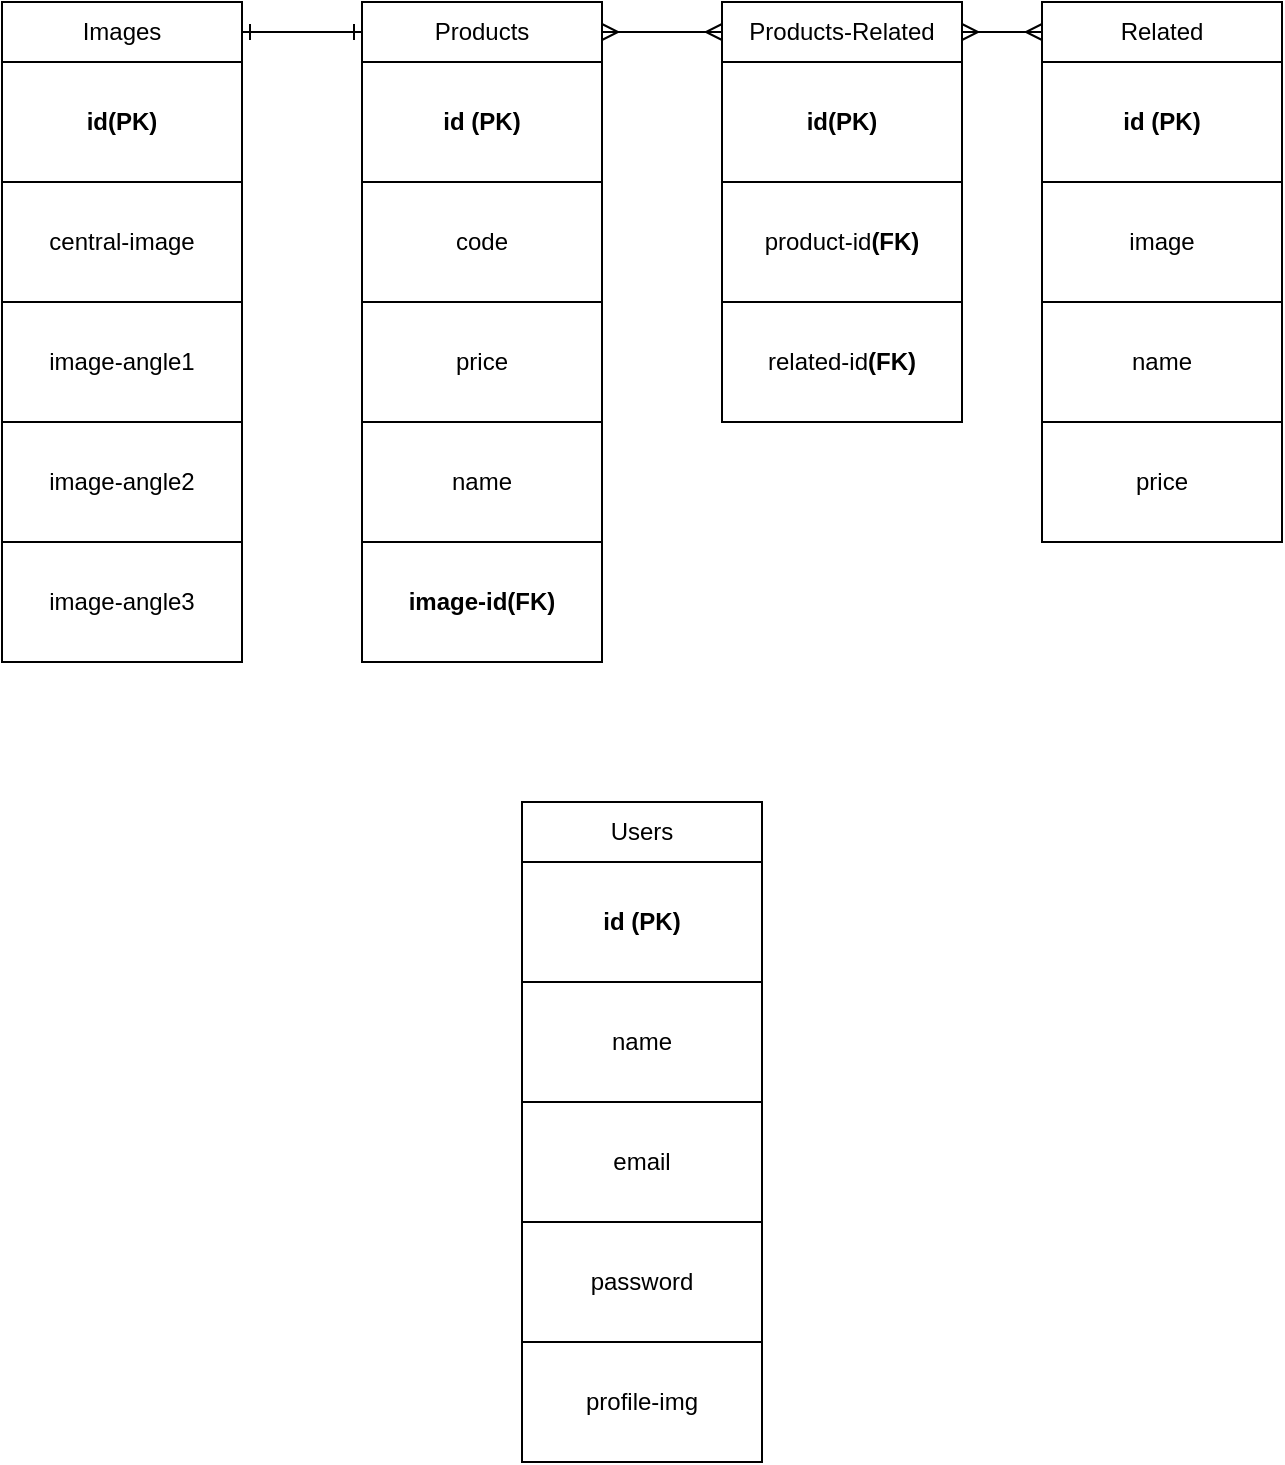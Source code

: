 <mxfile version="21.6.5" type="device">
  <diagram id="R2lEEEUBdFMjLlhIrx00" name="Page-1">
    <mxGraphModel dx="1226" dy="726" grid="1" gridSize="10" guides="1" tooltips="1" connect="1" arrows="1" fold="1" page="1" pageScale="1" pageWidth="850" pageHeight="1100" math="0" shadow="0" extFonts="Permanent Marker^https://fonts.googleapis.com/css?family=Permanent+Marker">
      <root>
        <mxCell id="0" />
        <mxCell id="1" parent="0" />
        <mxCell id="RsQEf2OVepE56iDSXehs-1" value="Users" style="rounded=0;whiteSpace=wrap;html=1;" vertex="1" parent="1">
          <mxGeometry x="390" y="420" width="120" height="30" as="geometry" />
        </mxCell>
        <mxCell id="RsQEf2OVepE56iDSXehs-2" value="&lt;b&gt;id (PK)&lt;/b&gt;" style="rounded=0;whiteSpace=wrap;html=1;" vertex="1" parent="1">
          <mxGeometry x="390" y="450" width="120" height="60" as="geometry" />
        </mxCell>
        <mxCell id="RsQEf2OVepE56iDSXehs-3" value="name" style="rounded=0;whiteSpace=wrap;html=1;" vertex="1" parent="1">
          <mxGeometry x="390" y="510" width="120" height="60" as="geometry" />
        </mxCell>
        <mxCell id="RsQEf2OVepE56iDSXehs-4" value="email" style="rounded=0;whiteSpace=wrap;html=1;" vertex="1" parent="1">
          <mxGeometry x="390" y="570" width="120" height="60" as="geometry" />
        </mxCell>
        <mxCell id="RsQEf2OVepE56iDSXehs-5" value="password" style="rounded=0;whiteSpace=wrap;html=1;" vertex="1" parent="1">
          <mxGeometry x="390" y="630" width="120" height="60" as="geometry" />
        </mxCell>
        <mxCell id="RsQEf2OVepE56iDSXehs-6" value="profile-img" style="rounded=0;whiteSpace=wrap;html=1;" vertex="1" parent="1">
          <mxGeometry x="390" y="690" width="120" height="60" as="geometry" />
        </mxCell>
        <mxCell id="RsQEf2OVepE56iDSXehs-32" style="edgeStyle=orthogonalEdgeStyle;rounded=0;orthogonalLoop=1;jettySize=auto;html=1;endArrow=ERmany;endFill=0;" edge="1" parent="1" source="RsQEf2OVepE56iDSXehs-8" target="RsQEf2OVepE56iDSXehs-23">
          <mxGeometry relative="1" as="geometry" />
        </mxCell>
        <mxCell id="RsQEf2OVepE56iDSXehs-39" style="edgeStyle=orthogonalEdgeStyle;rounded=0;orthogonalLoop=1;jettySize=auto;html=1;entryX=0;entryY=0.5;entryDx=0;entryDy=0;endArrow=ERmany;endFill=0;" edge="1" parent="1" source="RsQEf2OVepE56iDSXehs-8" target="RsQEf2OVepE56iDSXehs-34">
          <mxGeometry relative="1" as="geometry" />
        </mxCell>
        <mxCell id="RsQEf2OVepE56iDSXehs-49" style="edgeStyle=orthogonalEdgeStyle;rounded=0;orthogonalLoop=1;jettySize=auto;html=1;endArrow=ERone;endFill=0;" edge="1" parent="1" source="RsQEf2OVepE56iDSXehs-8" target="RsQEf2OVepE56iDSXehs-42">
          <mxGeometry relative="1" as="geometry" />
        </mxCell>
        <mxCell id="RsQEf2OVepE56iDSXehs-8" value="Products" style="rounded=0;whiteSpace=wrap;html=1;" vertex="1" parent="1">
          <mxGeometry x="310" y="20" width="120" height="30" as="geometry" />
        </mxCell>
        <mxCell id="RsQEf2OVepE56iDSXehs-9" value="&lt;b&gt;id (PK)&lt;/b&gt;" style="rounded=0;whiteSpace=wrap;html=1;" vertex="1" parent="1">
          <mxGeometry x="310" y="50" width="120" height="60" as="geometry" />
        </mxCell>
        <mxCell id="RsQEf2OVepE56iDSXehs-10" value="code" style="rounded=0;whiteSpace=wrap;html=1;" vertex="1" parent="1">
          <mxGeometry x="310" y="110" width="120" height="60" as="geometry" />
        </mxCell>
        <mxCell id="RsQEf2OVepE56iDSXehs-11" value="price" style="rounded=0;whiteSpace=wrap;html=1;" vertex="1" parent="1">
          <mxGeometry x="310" y="170" width="120" height="60" as="geometry" />
        </mxCell>
        <mxCell id="RsQEf2OVepE56iDSXehs-12" value="name" style="rounded=0;whiteSpace=wrap;html=1;" vertex="1" parent="1">
          <mxGeometry x="310" y="230" width="120" height="60" as="geometry" />
        </mxCell>
        <mxCell id="RsQEf2OVepE56iDSXehs-13" value="&lt;b&gt;image-id(FK)&lt;/b&gt;" style="rounded=0;whiteSpace=wrap;html=1;" vertex="1" parent="1">
          <mxGeometry x="310" y="290" width="120" height="60" as="geometry" />
        </mxCell>
        <mxCell id="RsQEf2OVepE56iDSXehs-31" style="edgeStyle=orthogonalEdgeStyle;rounded=0;orthogonalLoop=1;jettySize=auto;html=1;endArrow=ERmany;endFill=0;exitX=0;exitY=0.5;exitDx=0;exitDy=0;" edge="1" parent="1" source="RsQEf2OVepE56iDSXehs-34" target="RsQEf2OVepE56iDSXehs-8">
          <mxGeometry relative="1" as="geometry">
            <mxPoint x="520" y="60" as="sourcePoint" />
            <mxPoint x="440" y="35" as="targetPoint" />
            <Array as="points" />
          </mxGeometry>
        </mxCell>
        <mxCell id="RsQEf2OVepE56iDSXehs-23" value="Related" style="rounded=0;whiteSpace=wrap;html=1;" vertex="1" parent="1">
          <mxGeometry x="650" y="20" width="120" height="30" as="geometry" />
        </mxCell>
        <mxCell id="RsQEf2OVepE56iDSXehs-24" value="&lt;b&gt;id (PK)&lt;/b&gt;" style="rounded=0;whiteSpace=wrap;html=1;" vertex="1" parent="1">
          <mxGeometry x="650" y="50" width="120" height="60" as="geometry" />
        </mxCell>
        <mxCell id="RsQEf2OVepE56iDSXehs-25" value="image" style="rounded=0;whiteSpace=wrap;html=1;" vertex="1" parent="1">
          <mxGeometry x="650" y="110" width="120" height="60" as="geometry" />
        </mxCell>
        <mxCell id="RsQEf2OVepE56iDSXehs-26" value="name" style="rounded=0;whiteSpace=wrap;html=1;" vertex="1" parent="1">
          <mxGeometry x="650" y="170" width="120" height="60" as="geometry" />
        </mxCell>
        <mxCell id="RsQEf2OVepE56iDSXehs-27" value="price" style="rounded=0;whiteSpace=wrap;html=1;" vertex="1" parent="1">
          <mxGeometry x="650" y="230" width="120" height="60" as="geometry" />
        </mxCell>
        <mxCell id="RsQEf2OVepE56iDSXehs-35" value="" style="edgeStyle=orthogonalEdgeStyle;rounded=0;orthogonalLoop=1;jettySize=auto;html=1;endArrow=ERmany;endFill=0;exitX=0;exitY=0.5;exitDx=0;exitDy=0;" edge="1" parent="1" source="RsQEf2OVepE56iDSXehs-23" target="RsQEf2OVepE56iDSXehs-34">
          <mxGeometry relative="1" as="geometry">
            <mxPoint x="650" y="35" as="sourcePoint" />
            <mxPoint x="430" y="35" as="targetPoint" />
            <Array as="points" />
          </mxGeometry>
        </mxCell>
        <mxCell id="RsQEf2OVepE56iDSXehs-34" value="Products-Related" style="rounded=0;whiteSpace=wrap;html=1;" vertex="1" parent="1">
          <mxGeometry x="490" y="20" width="120" height="30" as="geometry" />
        </mxCell>
        <mxCell id="RsQEf2OVepE56iDSXehs-36" value="&lt;b&gt;id(PK)&lt;/b&gt;" style="rounded=0;whiteSpace=wrap;html=1;" vertex="1" parent="1">
          <mxGeometry x="490" y="50" width="120" height="60" as="geometry" />
        </mxCell>
        <mxCell id="RsQEf2OVepE56iDSXehs-37" value="product-id&lt;b&gt;(FK)&lt;/b&gt;" style="rounded=0;whiteSpace=wrap;html=1;" vertex="1" parent="1">
          <mxGeometry x="490" y="110" width="120" height="60" as="geometry" />
        </mxCell>
        <mxCell id="RsQEf2OVepE56iDSXehs-38" value="related-id&lt;b&gt;(FK)&lt;/b&gt;" style="rounded=0;whiteSpace=wrap;html=1;" vertex="1" parent="1">
          <mxGeometry x="490" y="170" width="120" height="60" as="geometry" />
        </mxCell>
        <mxCell id="RsQEf2OVepE56iDSXehs-48" style="edgeStyle=orthogonalEdgeStyle;rounded=0;orthogonalLoop=1;jettySize=auto;html=1;endArrow=ERone;endFill=0;" edge="1" parent="1" source="RsQEf2OVepE56iDSXehs-42" target="RsQEf2OVepE56iDSXehs-8">
          <mxGeometry relative="1" as="geometry" />
        </mxCell>
        <mxCell id="RsQEf2OVepE56iDSXehs-42" value="Images" style="rounded=0;whiteSpace=wrap;html=1;" vertex="1" parent="1">
          <mxGeometry x="130" y="20" width="120" height="30" as="geometry" />
        </mxCell>
        <mxCell id="RsQEf2OVepE56iDSXehs-43" value="&lt;b&gt;id(PK)&lt;/b&gt;" style="rounded=0;whiteSpace=wrap;html=1;" vertex="1" parent="1">
          <mxGeometry x="130" y="50" width="120" height="60" as="geometry" />
        </mxCell>
        <mxCell id="RsQEf2OVepE56iDSXehs-44" value="central-image" style="rounded=0;whiteSpace=wrap;html=1;" vertex="1" parent="1">
          <mxGeometry x="130" y="110" width="120" height="60" as="geometry" />
        </mxCell>
        <mxCell id="RsQEf2OVepE56iDSXehs-45" value="image-angle1" style="rounded=0;whiteSpace=wrap;html=1;" vertex="1" parent="1">
          <mxGeometry x="130" y="170" width="120" height="60" as="geometry" />
        </mxCell>
        <mxCell id="RsQEf2OVepE56iDSXehs-46" value="image-angle2" style="rounded=0;whiteSpace=wrap;html=1;" vertex="1" parent="1">
          <mxGeometry x="130" y="230" width="120" height="60" as="geometry" />
        </mxCell>
        <mxCell id="RsQEf2OVepE56iDSXehs-47" value="image-angle3" style="rounded=0;whiteSpace=wrap;html=1;" vertex="1" parent="1">
          <mxGeometry x="130" y="290" width="120" height="60" as="geometry" />
        </mxCell>
      </root>
    </mxGraphModel>
  </diagram>
</mxfile>
